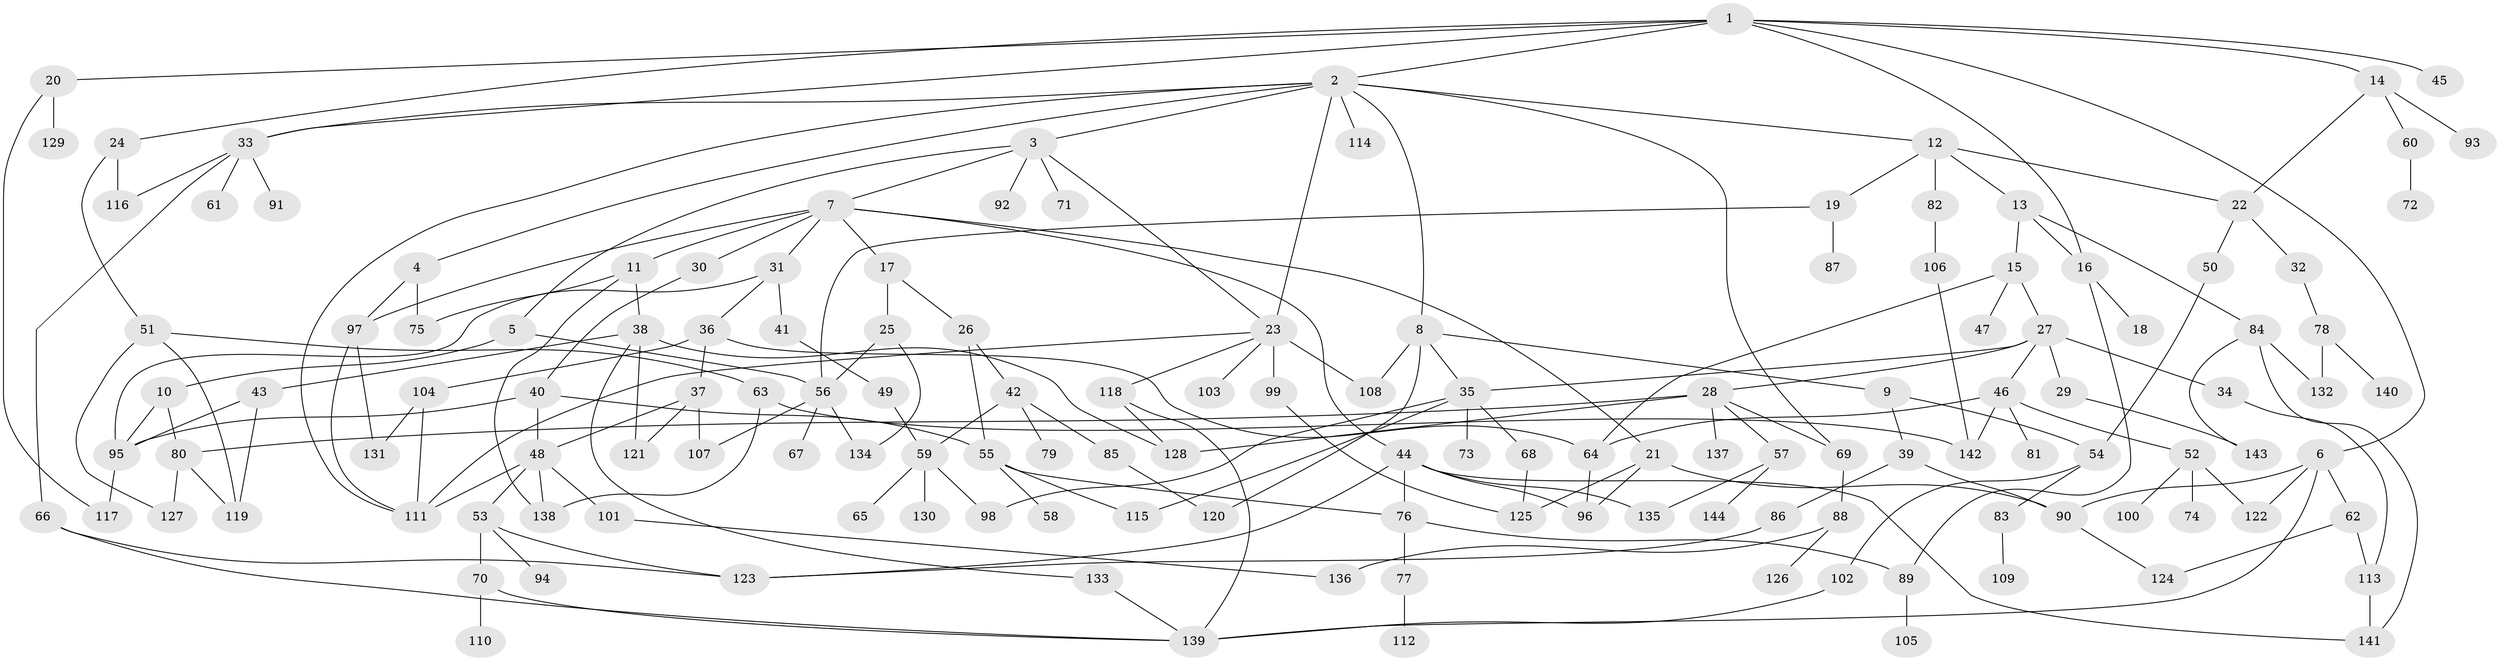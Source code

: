 // coarse degree distribution, {6: 0.05555555555555555, 9: 0.041666666666666664, 4: 0.18055555555555555, 5: 0.1388888888888889, 3: 0.2222222222222222, 2: 0.18055555555555555, 7: 0.05555555555555555, 1: 0.125}
// Generated by graph-tools (version 1.1) at 2025/49/03/04/25 22:49:12]
// undirected, 144 vertices, 211 edges
graph export_dot {
  node [color=gray90,style=filled];
  1;
  2;
  3;
  4;
  5;
  6;
  7;
  8;
  9;
  10;
  11;
  12;
  13;
  14;
  15;
  16;
  17;
  18;
  19;
  20;
  21;
  22;
  23;
  24;
  25;
  26;
  27;
  28;
  29;
  30;
  31;
  32;
  33;
  34;
  35;
  36;
  37;
  38;
  39;
  40;
  41;
  42;
  43;
  44;
  45;
  46;
  47;
  48;
  49;
  50;
  51;
  52;
  53;
  54;
  55;
  56;
  57;
  58;
  59;
  60;
  61;
  62;
  63;
  64;
  65;
  66;
  67;
  68;
  69;
  70;
  71;
  72;
  73;
  74;
  75;
  76;
  77;
  78;
  79;
  80;
  81;
  82;
  83;
  84;
  85;
  86;
  87;
  88;
  89;
  90;
  91;
  92;
  93;
  94;
  95;
  96;
  97;
  98;
  99;
  100;
  101;
  102;
  103;
  104;
  105;
  106;
  107;
  108;
  109;
  110;
  111;
  112;
  113;
  114;
  115;
  116;
  117;
  118;
  119;
  120;
  121;
  122;
  123;
  124;
  125;
  126;
  127;
  128;
  129;
  130;
  131;
  132;
  133;
  134;
  135;
  136;
  137;
  138;
  139;
  140;
  141;
  142;
  143;
  144;
  1 -- 2;
  1 -- 6;
  1 -- 14;
  1 -- 20;
  1 -- 24;
  1 -- 33;
  1 -- 45;
  1 -- 16;
  2 -- 3;
  2 -- 4;
  2 -- 8;
  2 -- 12;
  2 -- 23;
  2 -- 69;
  2 -- 114;
  2 -- 33;
  2 -- 111;
  3 -- 5;
  3 -- 7;
  3 -- 71;
  3 -- 92;
  3 -- 23;
  4 -- 97;
  4 -- 75;
  5 -- 10;
  5 -- 56;
  6 -- 62;
  6 -- 90;
  6 -- 122;
  6 -- 139;
  7 -- 11;
  7 -- 17;
  7 -- 21;
  7 -- 30;
  7 -- 31;
  7 -- 44;
  7 -- 97;
  8 -- 9;
  8 -- 35;
  8 -- 108;
  8 -- 120;
  9 -- 39;
  9 -- 54;
  10 -- 80;
  10 -- 95;
  11 -- 38;
  11 -- 75;
  11 -- 138;
  12 -- 13;
  12 -- 19;
  12 -- 82;
  12 -- 22;
  13 -- 15;
  13 -- 16;
  13 -- 84;
  14 -- 22;
  14 -- 60;
  14 -- 93;
  15 -- 27;
  15 -- 47;
  15 -- 64;
  16 -- 18;
  16 -- 89;
  17 -- 25;
  17 -- 26;
  19 -- 56;
  19 -- 87;
  20 -- 129;
  20 -- 117;
  21 -- 96;
  21 -- 125;
  21 -- 90;
  22 -- 32;
  22 -- 50;
  23 -- 99;
  23 -- 103;
  23 -- 108;
  23 -- 118;
  23 -- 111;
  24 -- 51;
  24 -- 116;
  25 -- 134;
  25 -- 56;
  26 -- 42;
  26 -- 55;
  27 -- 28;
  27 -- 29;
  27 -- 34;
  27 -- 35;
  27 -- 46;
  28 -- 57;
  28 -- 80;
  28 -- 137;
  28 -- 128;
  28 -- 69;
  29 -- 143;
  30 -- 40;
  31 -- 36;
  31 -- 41;
  31 -- 95;
  32 -- 78;
  33 -- 61;
  33 -- 66;
  33 -- 91;
  33 -- 116;
  34 -- 113;
  35 -- 68;
  35 -- 73;
  35 -- 98;
  35 -- 115;
  36 -- 37;
  36 -- 104;
  36 -- 64;
  37 -- 48;
  37 -- 121;
  37 -- 107;
  38 -- 43;
  38 -- 121;
  38 -- 128;
  38 -- 133;
  39 -- 86;
  39 -- 90;
  40 -- 55;
  40 -- 95;
  40 -- 48;
  41 -- 49;
  42 -- 79;
  42 -- 85;
  42 -- 59;
  43 -- 95;
  43 -- 119;
  44 -- 76;
  44 -- 96;
  44 -- 135;
  44 -- 141;
  44 -- 123;
  46 -- 52;
  46 -- 81;
  46 -- 142;
  46 -- 64;
  48 -- 53;
  48 -- 101;
  48 -- 138;
  48 -- 111;
  49 -- 59;
  50 -- 54;
  51 -- 63;
  51 -- 119;
  51 -- 127;
  52 -- 74;
  52 -- 100;
  52 -- 122;
  53 -- 70;
  53 -- 94;
  53 -- 123;
  54 -- 83;
  54 -- 102;
  55 -- 58;
  55 -- 115;
  55 -- 76;
  56 -- 67;
  56 -- 107;
  56 -- 134;
  57 -- 144;
  57 -- 135;
  59 -- 65;
  59 -- 130;
  59 -- 98;
  60 -- 72;
  62 -- 113;
  62 -- 124;
  63 -- 138;
  63 -- 142;
  64 -- 96;
  66 -- 123;
  66 -- 139;
  68 -- 125;
  69 -- 88;
  70 -- 110;
  70 -- 139;
  76 -- 77;
  76 -- 89;
  77 -- 112;
  78 -- 132;
  78 -- 140;
  80 -- 119;
  80 -- 127;
  82 -- 106;
  83 -- 109;
  84 -- 143;
  84 -- 141;
  84 -- 132;
  85 -- 120;
  86 -- 123;
  88 -- 126;
  88 -- 136;
  89 -- 105;
  90 -- 124;
  95 -- 117;
  97 -- 111;
  97 -- 131;
  99 -- 125;
  101 -- 136;
  102 -- 139;
  104 -- 131;
  104 -- 111;
  106 -- 142;
  113 -- 141;
  118 -- 139;
  118 -- 128;
  133 -- 139;
}
